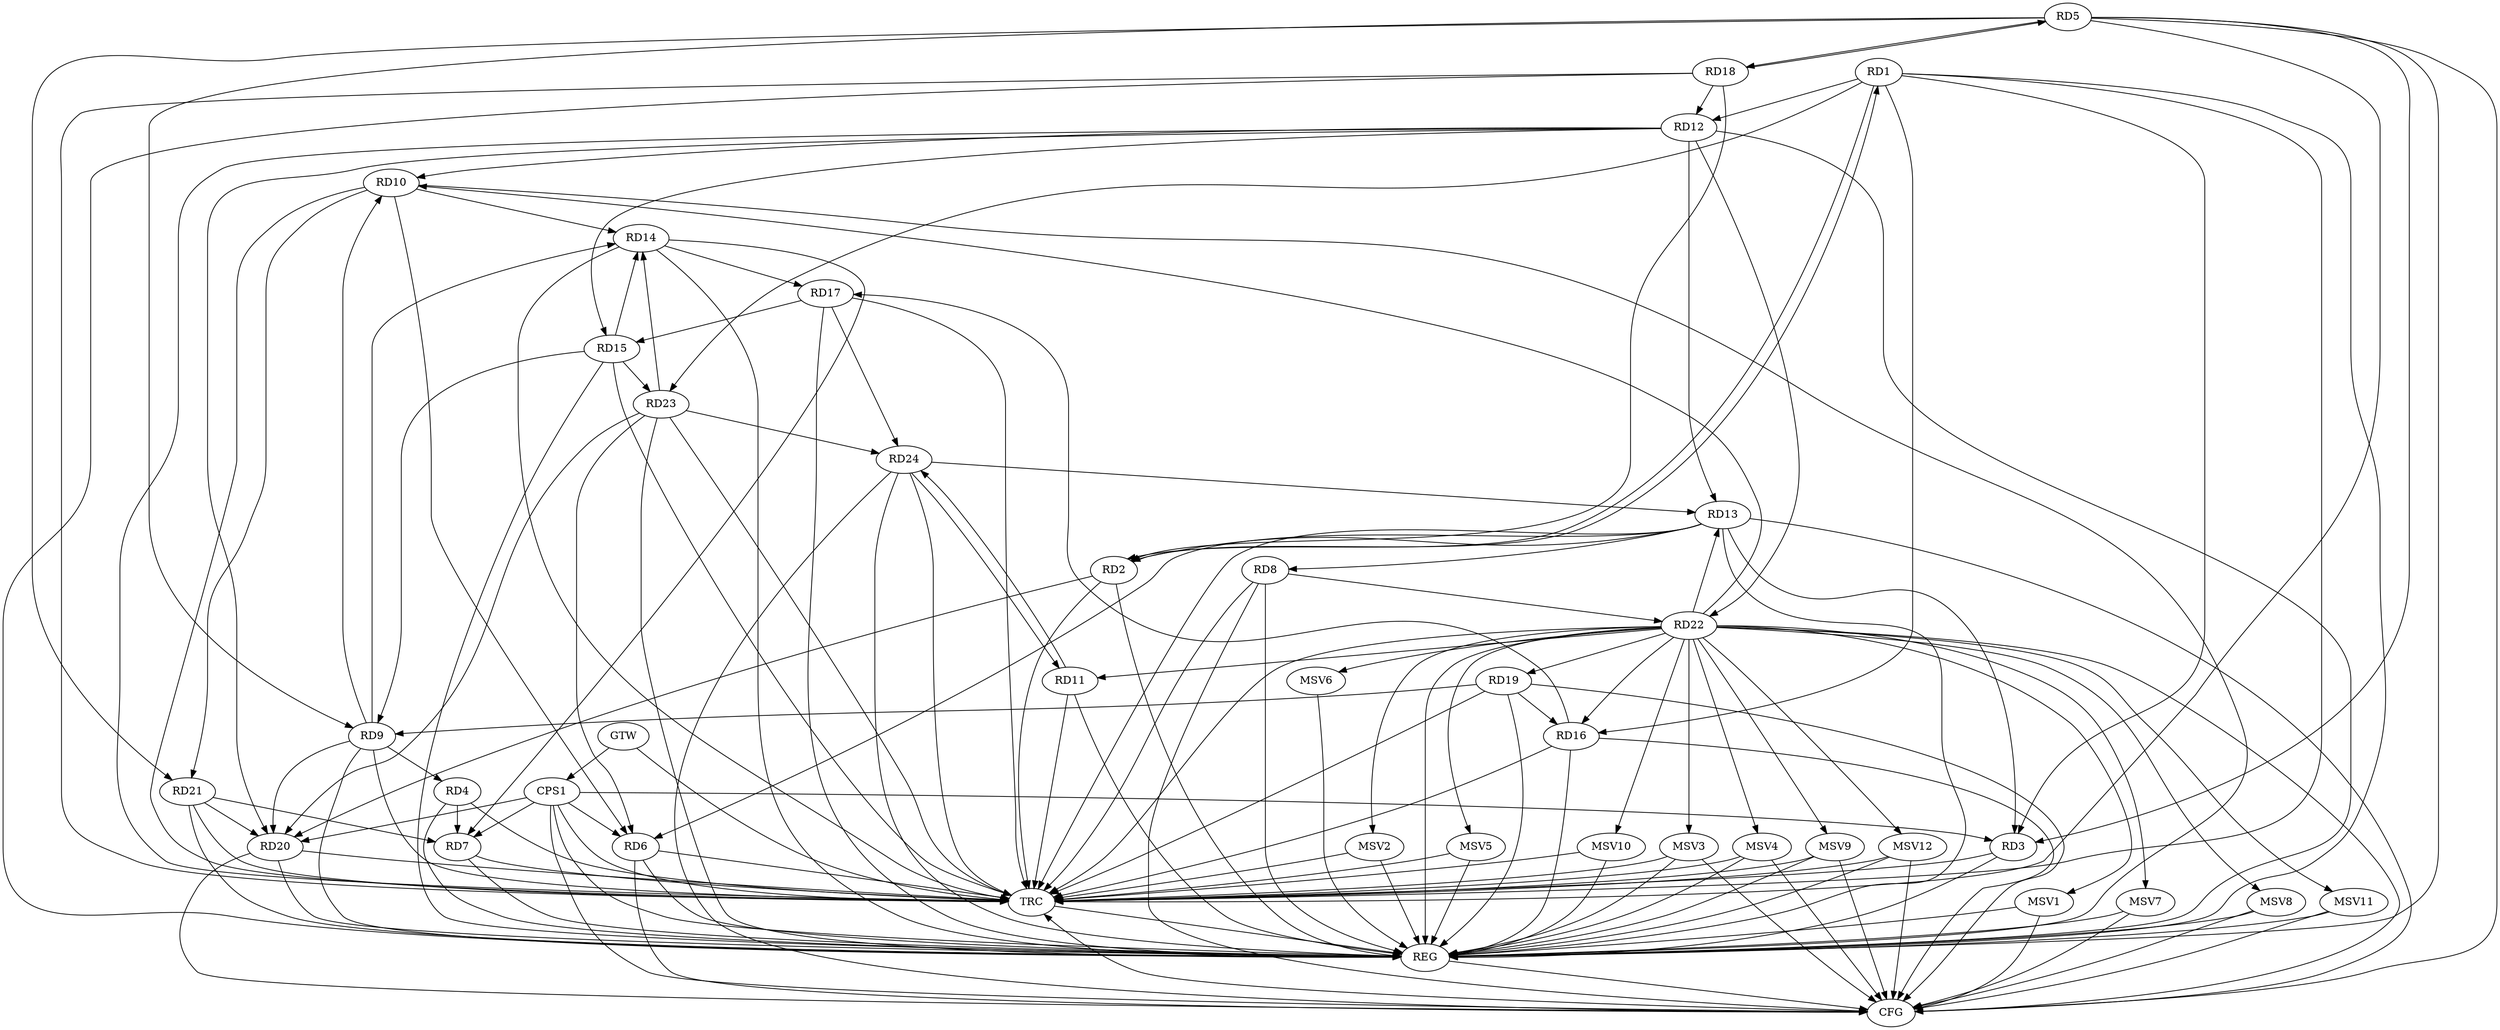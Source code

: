 strict digraph G {
  RD1 [ label="RD1" ];
  RD2 [ label="RD2" ];
  RD3 [ label="RD3" ];
  RD4 [ label="RD4" ];
  RD5 [ label="RD5" ];
  RD6 [ label="RD6" ];
  RD7 [ label="RD7" ];
  RD8 [ label="RD8" ];
  RD9 [ label="RD9" ];
  RD10 [ label="RD10" ];
  RD11 [ label="RD11" ];
  RD12 [ label="RD12" ];
  RD13 [ label="RD13" ];
  RD14 [ label="RD14" ];
  RD15 [ label="RD15" ];
  RD16 [ label="RD16" ];
  RD17 [ label="RD17" ];
  RD18 [ label="RD18" ];
  RD19 [ label="RD19" ];
  RD20 [ label="RD20" ];
  RD21 [ label="RD21" ];
  RD22 [ label="RD22" ];
  RD23 [ label="RD23" ];
  RD24 [ label="RD24" ];
  CPS1 [ label="CPS1" ];
  GTW [ label="GTW" ];
  REG [ label="REG" ];
  CFG [ label="CFG" ];
  TRC [ label="TRC" ];
  MSV1 [ label="MSV1" ];
  MSV2 [ label="MSV2" ];
  MSV3 [ label="MSV3" ];
  MSV4 [ label="MSV4" ];
  MSV5 [ label="MSV5" ];
  MSV6 [ label="MSV6" ];
  MSV7 [ label="MSV7" ];
  MSV8 [ label="MSV8" ];
  MSV9 [ label="MSV9" ];
  MSV10 [ label="MSV10" ];
  MSV11 [ label="MSV11" ];
  MSV12 [ label="MSV12" ];
  RD1 -> RD2;
  RD2 -> RD1;
  RD1 -> RD3;
  RD1 -> RD12;
  RD1 -> RD16;
  RD1 -> RD23;
  RD13 -> RD2;
  RD18 -> RD2;
  RD2 -> RD20;
  RD5 -> RD3;
  RD13 -> RD3;
  RD4 -> RD7;
  RD9 -> RD4;
  RD5 -> RD9;
  RD5 -> RD18;
  RD18 -> RD5;
  RD5 -> RD21;
  RD10 -> RD6;
  RD13 -> RD6;
  RD23 -> RD6;
  RD14 -> RD7;
  RD21 -> RD7;
  RD13 -> RD8;
  RD8 -> RD22;
  RD9 -> RD10;
  RD9 -> RD14;
  RD15 -> RD9;
  RD19 -> RD9;
  RD9 -> RD20;
  RD12 -> RD10;
  RD10 -> RD14;
  RD10 -> RD21;
  RD22 -> RD10;
  RD22 -> RD11;
  RD11 -> RD24;
  RD24 -> RD11;
  RD12 -> RD13;
  RD12 -> RD15;
  RD18 -> RD12;
  RD12 -> RD20;
  RD12 -> RD22;
  RD22 -> RD13;
  RD24 -> RD13;
  RD15 -> RD14;
  RD14 -> RD17;
  RD23 -> RD14;
  RD17 -> RD15;
  RD15 -> RD23;
  RD16 -> RD17;
  RD19 -> RD16;
  RD22 -> RD16;
  RD17 -> RD24;
  RD22 -> RD19;
  RD21 -> RD20;
  RD23 -> RD20;
  RD23 -> RD24;
  CPS1 -> RD3;
  CPS1 -> RD6;
  CPS1 -> RD7;
  CPS1 -> RD20;
  GTW -> CPS1;
  RD1 -> REG;
  RD2 -> REG;
  RD3 -> REG;
  RD4 -> REG;
  RD5 -> REG;
  RD6 -> REG;
  RD7 -> REG;
  RD8 -> REG;
  RD9 -> REG;
  RD10 -> REG;
  RD11 -> REG;
  RD12 -> REG;
  RD13 -> REG;
  RD14 -> REG;
  RD15 -> REG;
  RD16 -> REG;
  RD17 -> REG;
  RD18 -> REG;
  RD19 -> REG;
  RD20 -> REG;
  RD21 -> REG;
  RD22 -> REG;
  RD23 -> REG;
  RD24 -> REG;
  CPS1 -> REG;
  RD22 -> CFG;
  RD16 -> CFG;
  RD20 -> CFG;
  RD5 -> CFG;
  RD8 -> CFG;
  RD13 -> CFG;
  RD6 -> CFG;
  CPS1 -> CFG;
  RD24 -> CFG;
  RD19 -> CFG;
  REG -> CFG;
  RD1 -> TRC;
  RD2 -> TRC;
  RD3 -> TRC;
  RD4 -> TRC;
  RD5 -> TRC;
  RD6 -> TRC;
  RD7 -> TRC;
  RD8 -> TRC;
  RD9 -> TRC;
  RD10 -> TRC;
  RD11 -> TRC;
  RD12 -> TRC;
  RD13 -> TRC;
  RD14 -> TRC;
  RD15 -> TRC;
  RD16 -> TRC;
  RD17 -> TRC;
  RD18 -> TRC;
  RD19 -> TRC;
  RD20 -> TRC;
  RD21 -> TRC;
  RD22 -> TRC;
  RD23 -> TRC;
  RD24 -> TRC;
  CPS1 -> TRC;
  GTW -> TRC;
  CFG -> TRC;
  TRC -> REG;
  RD22 -> MSV1;
  RD22 -> MSV2;
  RD22 -> MSV3;
  RD22 -> MSV4;
  RD22 -> MSV5;
  RD22 -> MSV6;
  MSV1 -> REG;
  MSV1 -> CFG;
  MSV2 -> REG;
  MSV2 -> TRC;
  MSV3 -> REG;
  MSV3 -> TRC;
  MSV3 -> CFG;
  MSV4 -> REG;
  MSV4 -> TRC;
  MSV4 -> CFG;
  MSV5 -> REG;
  MSV5 -> TRC;
  MSV6 -> REG;
  RD22 -> MSV7;
  MSV7 -> REG;
  MSV7 -> CFG;
  RD22 -> MSV8;
  MSV8 -> REG;
  MSV8 -> CFG;
  RD22 -> MSV9;
  MSV9 -> REG;
  MSV9 -> TRC;
  MSV9 -> CFG;
  RD22 -> MSV10;
  MSV10 -> REG;
  MSV10 -> TRC;
  RD22 -> MSV11;
  MSV11 -> REG;
  MSV11 -> CFG;
  RD22 -> MSV12;
  MSV12 -> REG;
  MSV12 -> TRC;
  MSV12 -> CFG;
}
